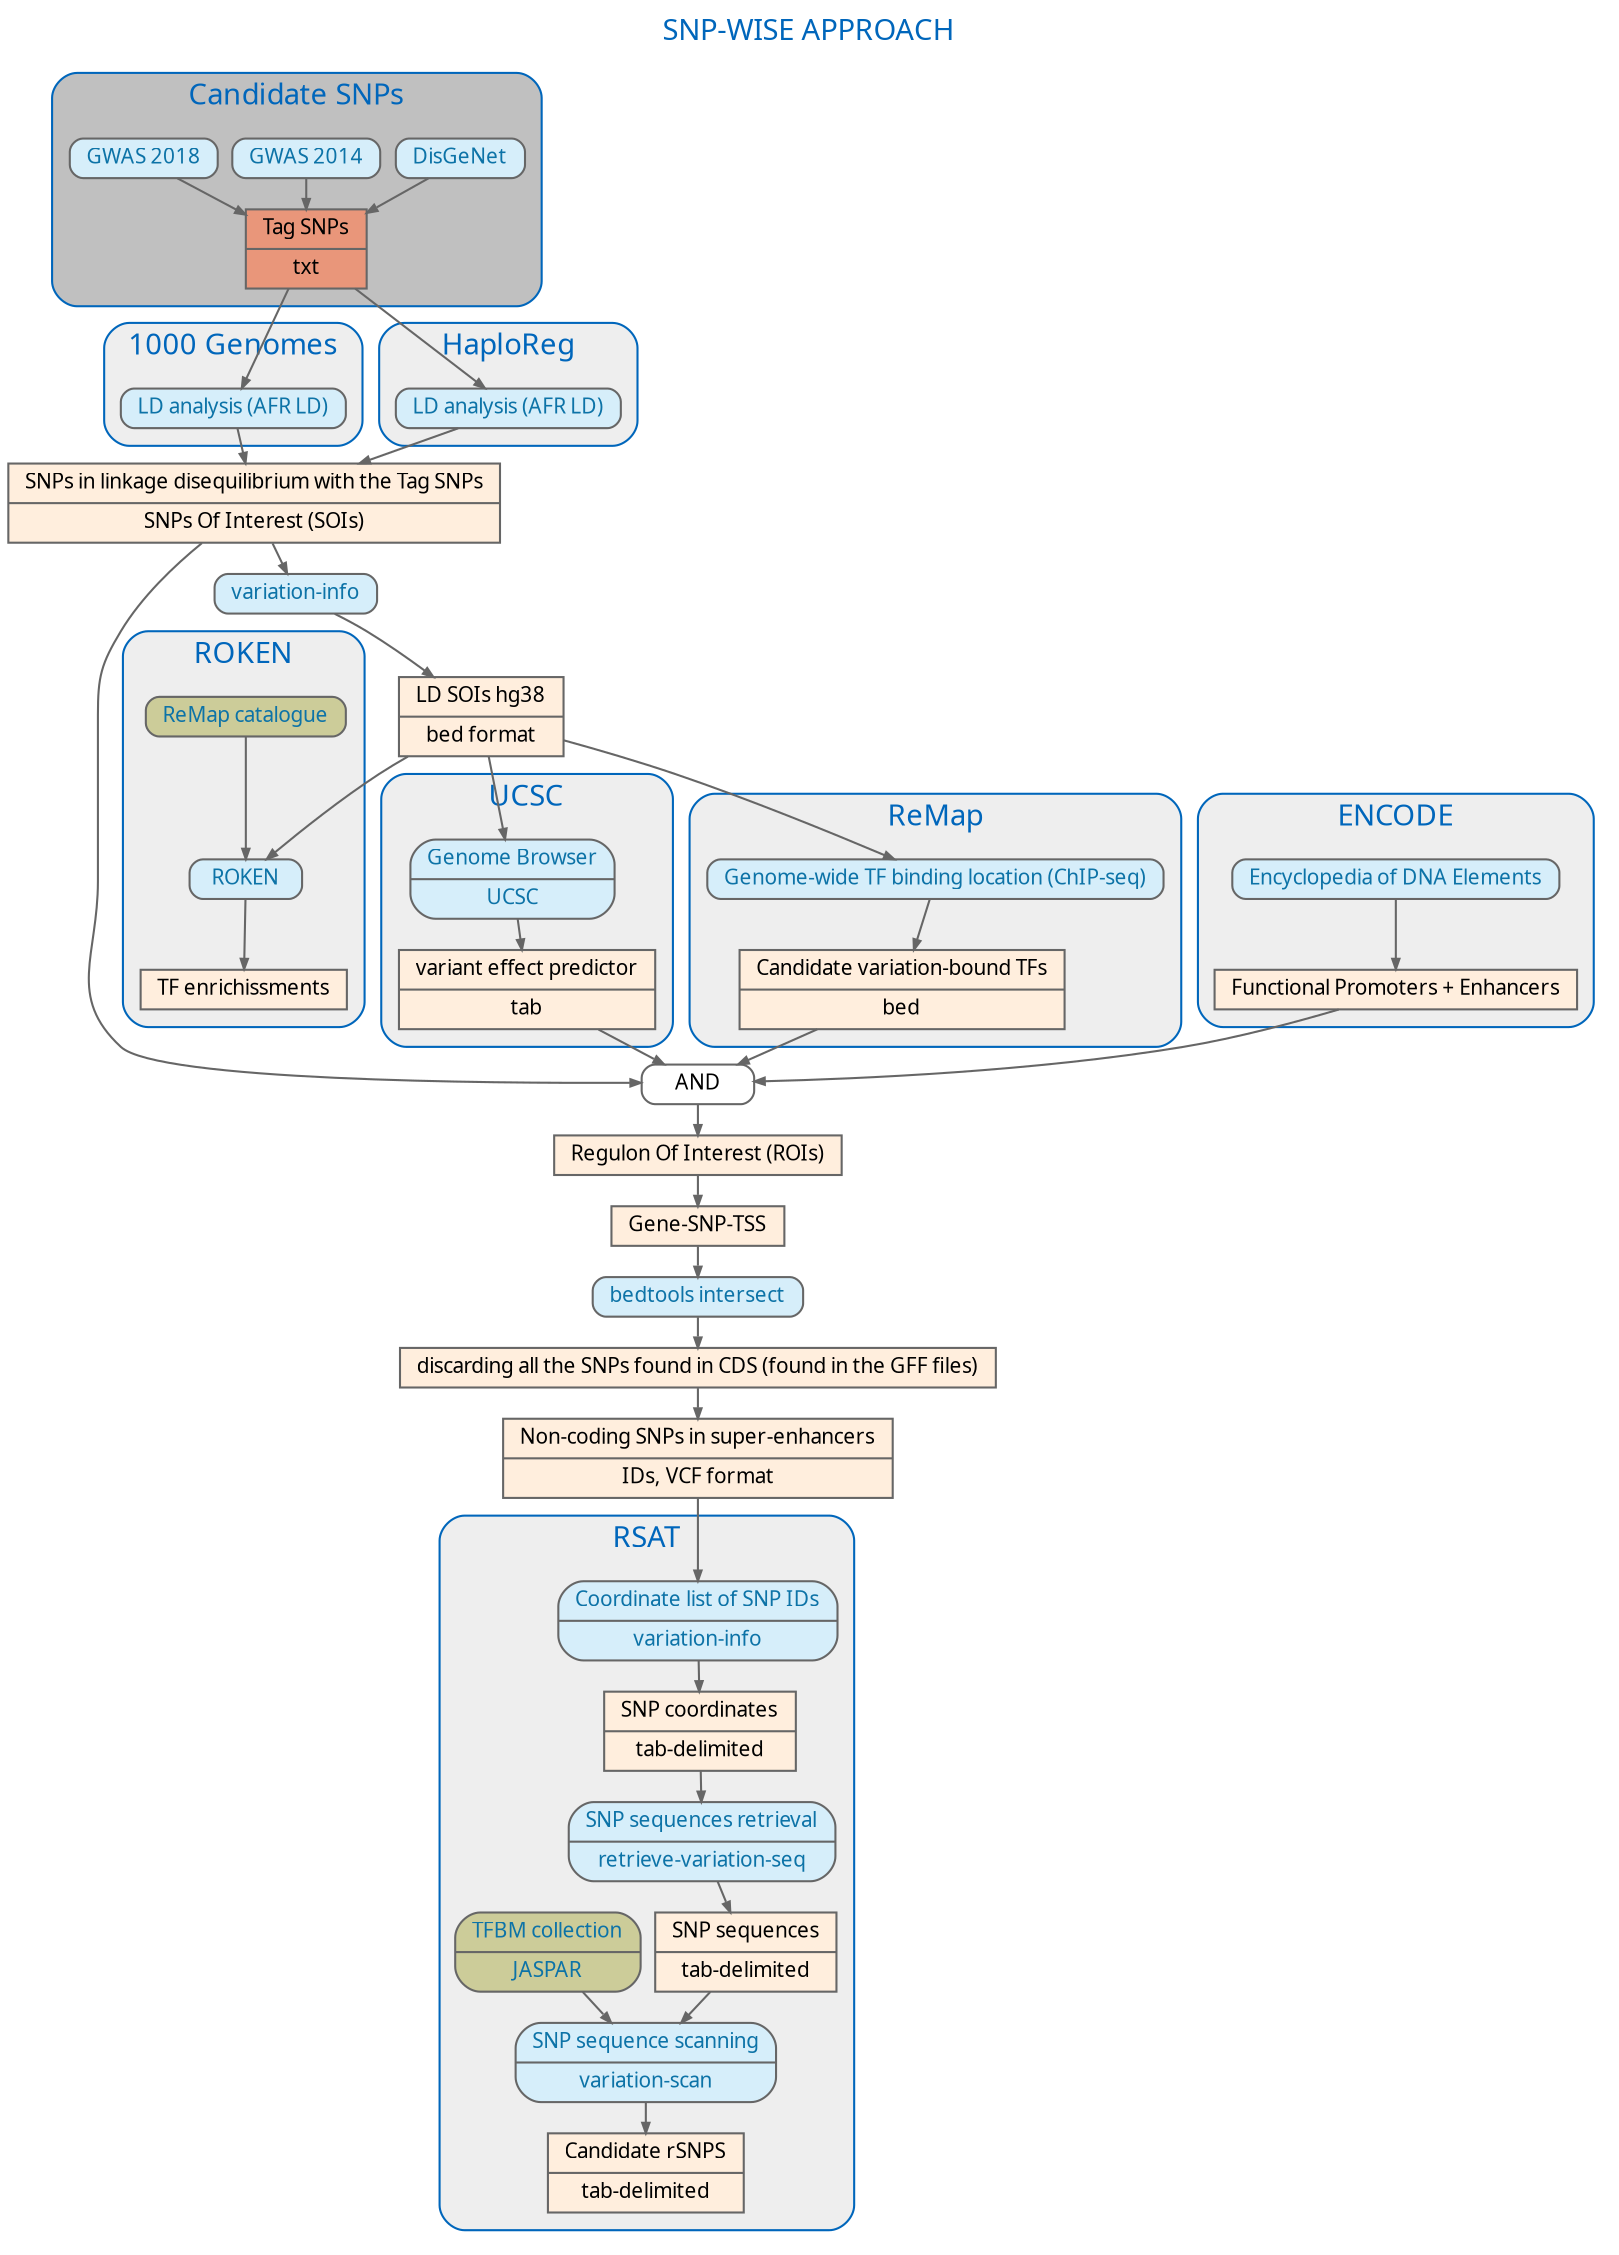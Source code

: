 digraph {

	## General properties of the graph (font, color, ...)
	graph [fontname="ArialBlack",fontsize="14", label="SNP-WISE APPROACH" labelloc="t", fontcolor="#0066BB", nodesep="0.1", ranksep="0.2"];
	edge [fontname="ArialMT",fontsize="10",labelfontname="ArialMT",labelfontsize="10", arrowsize="0.5", color="#666666"];
	node [fontname="ArialMT",fontsize="10",shape=record,height="0.2", color="#666666"];

	subgraph cluster_0 {
		color="#0066BB";
		bgcolor="#C0C0C0";
		label = "Candidate SNPs";
		style="rounded";

	## Rechearch of candidate SNPs
	disgenet [shape="record", style="rounded,filled", fillcolor="#D6EEFA", label="{DisGeNet}", URL="http://www.disgenet.org/web/DisGeNET/menu/browser/tab22?3&pview=default&pf=http://www.disgenet.org/web/DisGeNET%3Fdata/diseases::C0024530::de&pf=/data/sources::ALL::de", fontcolor="#0D73A7"];
	gwas2014 [shape="record", style="rounded,filled", fillcolor="#D6EEFA", label="{GWAS 2014}", URL="https://www.ncbi.nlm.nih.gov/pmc/articles/PMC4617542/", fontcolor="#0D73A7"];
	gwas2018 [shape="record", style="rounded,filled", fillcolor="#D6EEFA", label="{GWAS 2018}", URL="http://journals.plos.org/plosgenetics/article?id=10.1371/journal.pgen.1007172", fontcolor="#0D73A7"];
	tag_snps  [shape="record", style="filled", fillcolor="#E9967A", label="{Tag SNPs|txt}"];
	}

	disgenet -> tag_snps
	gwas2014 -> tag_snps
	gwas2018 -> tag_snps

	subgraph cluster_1 {
		color="#0066BB";
		bgcolor="#EEEEEE";
		label = "1000 Genomes";
		style="rounded";

	## 1000 genomes
	tag_snps ->  g1000
	g1000 [shape="record", style="rounded,filled", fillcolor="#D6EEFA", label="{LD analysis (AFR LD)}", URL="ftp://ftp-trace.ncbi.nih.gov/1000genomes/ftp", fontcolor="#0D73A7"];
	
	}

	g1000 -> soi

	soi [shape="record", style="filled", fillcolor="#FFEEDD", label="{SNPs in linkage disequilibrium with the Tag SNPs | SNPs Of Interest (SOIs)}"];

	soi -> and 

	and  [shape="record", style="rounded,filled", fillcolor="#FFFFFF", label="{AND}"];

	soi -> varinfo

	varinfo[shape="record", style="rounded,filled", fillcolor="#D6EEFA", label="{variation-info}", fontcolor="#0D73A7"];

	varinfo -> ldsnp

	ldsnp [shape="record", style="filled", fillcolor="#FFEEDD", label="{LD SOIs hg38| bed format}"];

	ldsnp -> roken
	ldsnp -> ucsc


subgraph cluster_7 {
		color="#0066BB";
		bgcolor="#EEEEEE";
		label = "UCSC";
		style="rounded";

		## d’UCSC Genome Browser 
		ucsc[shape="record", style="rounded,filled", fillcolor="#D6EEFA", label="{Genome Browser | UCSC}", URL="https://genome.ucsc.edu/cgi-bin/hgTables", fontcolor="#0D73A7"];
		ucsc -> ensembl
		ensembl [shape="record", style="filled", fillcolor="#FFEEDD", label="{variant effect predictor| tab }"];
				}

	ensembl -> and
	
subgraph cluster_8 {
		color="#0066BB";
		bgcolor="#EEEEEE";
		label = "ROKEN";
		style="rounded";

		roken [shape="record", style="rounded,filled", fillcolor="#D6EEFA", label="{ROKEN}", fontcolor="#0D73A7"];
	

		remapcatalogue [shape="record", style="rounded,filled", fillcolor="#CCCC99", label="{ReMap catalogue}", URL="http://tagc.univ-mrs.fr/remap/index.php?page=download/", fontcolor="#0D73A7"];

	remapcatalogue -> roken
	roken -> tfenrichissment

	tfenrichissment [shape="record", style="filled", fillcolor="#FFEEDD", label="{TF enrichissments}"];

		}
	
subgraph cluster_2 {
		color="#0066BB";
		bgcolor="#EEEEEE";
		label = "HaploReg";
		style="rounded";

	## HaploReg
	tag_snps ->  haploreg
	haploreg [shape="record", style="rounded,filled", fillcolor="#D6EEFA", label="{LD analysis (AFR LD)}", URL="http://archive.broadinstitute.org/mammals/haploreg/haploreg.php", fontcolor="#0D73A7"];
	}

	haploreg -> soi


ldsnp -> remap


		## REMAP
subgraph cluster_3 {
		color="#0066BB";
		bgcolor="#EEEEEE";
		label = "ReMap";
		style="rounded";

		remap[shape="record", style="rounded,filled", fillcolor="#D6EEFA", label="{Genome-wide TF binding location (ChIP-seq)}", URL="http://tagc.univ-mrs.fr/remap/", fontcolor="#0D73A7"];
		remap -> snp_TF_candidates
		snp_TF_candidates [shape="record", style="filled", fillcolor="#FFEEDD", label="{Candidate variation-bound TFs| bed }"];
	}

	snp_TF_candidates -> and

	
	
	subgraph cluster_4 {
		color="#0066BB";
		bgcolor="#EEEEEE";
		label = "ENCODE";
		style="rounded";

		## ENCODE

		encode[shape="record", style="rounded,filled", fillcolor="#D6EEFA", label="{Encyclopedia of DNA Elements}", URL="https://www.encodeproject.org", fontcolor="#0D73A7"];
		encode -> enhancers
		enhancers [shape="record", style="filled", fillcolor="#FFEEDD", label="{Functional Promoters + Enhancers}"];	
	}

enhancers -> and
and -> roi

	roi [shape="record", style="filled", fillcolor="#FFEEDD", label="{Regulon Of Interest (ROIs)}"];

	roi -> tss

	tss [shape="record", style="filled", fillcolor="#FFEEDD", label="{Gene-SNP-TSS}"];

	tss -> bedtools

	bedtools [shape="record", style="rounded,filled", fillcolor="#D6EEFA", label="{bedtools intersect}", fontcolor="#0D73A7"];

	bedtools -> gff

	gff [shape="record", style="filled", fillcolor="#FFEEDD", label="{discarding all the SNPs found in CDS (found in the GFF files)}"];

	gff-> bed_results

	bed_results [shape="record", style="filled", fillcolor="#FFEEDD", label="{Non-coding SNPs in super-enhancers | IDs, VCF format}"];



	bed_results -> variation_info

	subgraph cluster_5 {
		color="#0066BB";
		bgcolor="#EEEEEE";
		label = "RSAT";
		style="rounded";

	## variation-info
	variation_info [shape="record", style="rounded,filled", fillcolor="#D6EEFA", label="{Coordinate list of SNP IDs| variation-info}", URL="http://rsat.sb-roscoff.fr/variation-info_form.cgi", fontcolor="#0D73A7"];
	variation_info -> snp_info
	snp_info [shape="record", style="filled", fillcolor="#FFEEDD", label="{SNP coordinates | tab-delimited }"];

	snp_info -> retrieve_variation_seq

	## retrieve-variation-seq
	retrieve_variation_seq  [shape="record", style="rounded,filled", fillcolor="#D6EEFA", label="{SNP sequences retrieval | retrieve-variation-seq}", URL="http://rsat.sb-roscoff.fr/retrieve-variation-seq_form.cgi", fontcolor="#0D73A7"];
	retrieve_variation_seq -> snp_seq
	snp_seq  [shape="record", style="filled", fillcolor="#FFEEDD", label="{SNP sequences | tab-delimited }"];
	
	snp_seq -> variation_scan


	## variation-scan
	variation_scan   [shape="record", style="rounded,filled", fillcolor="#D6EEFA", label="{SNP sequence scanning | variation-scan}", URL="http://rsat.sb-roscoff.fr/variation-scan_form.cgi", fontcolor="#0D73A7"];
	
	variation_scan -> candidate_rsnps

	candidate_rsnps   [shape="record", style="filled", fillcolor="#FFEEDD", label="{Candidate rSNPS | tab-delimited }"];
	

	
	## Jaspar matrice database
	jaspar_matrices  [shape="record", style="rounded,filled", fillcolor="#CCCC99", label="{TFBM collection | JASPAR}", URL="http://jaspar.genereg.net/", fontcolor="#0D73A7"];
	

	jaspar_matrices -> variation_scan
	}


}
